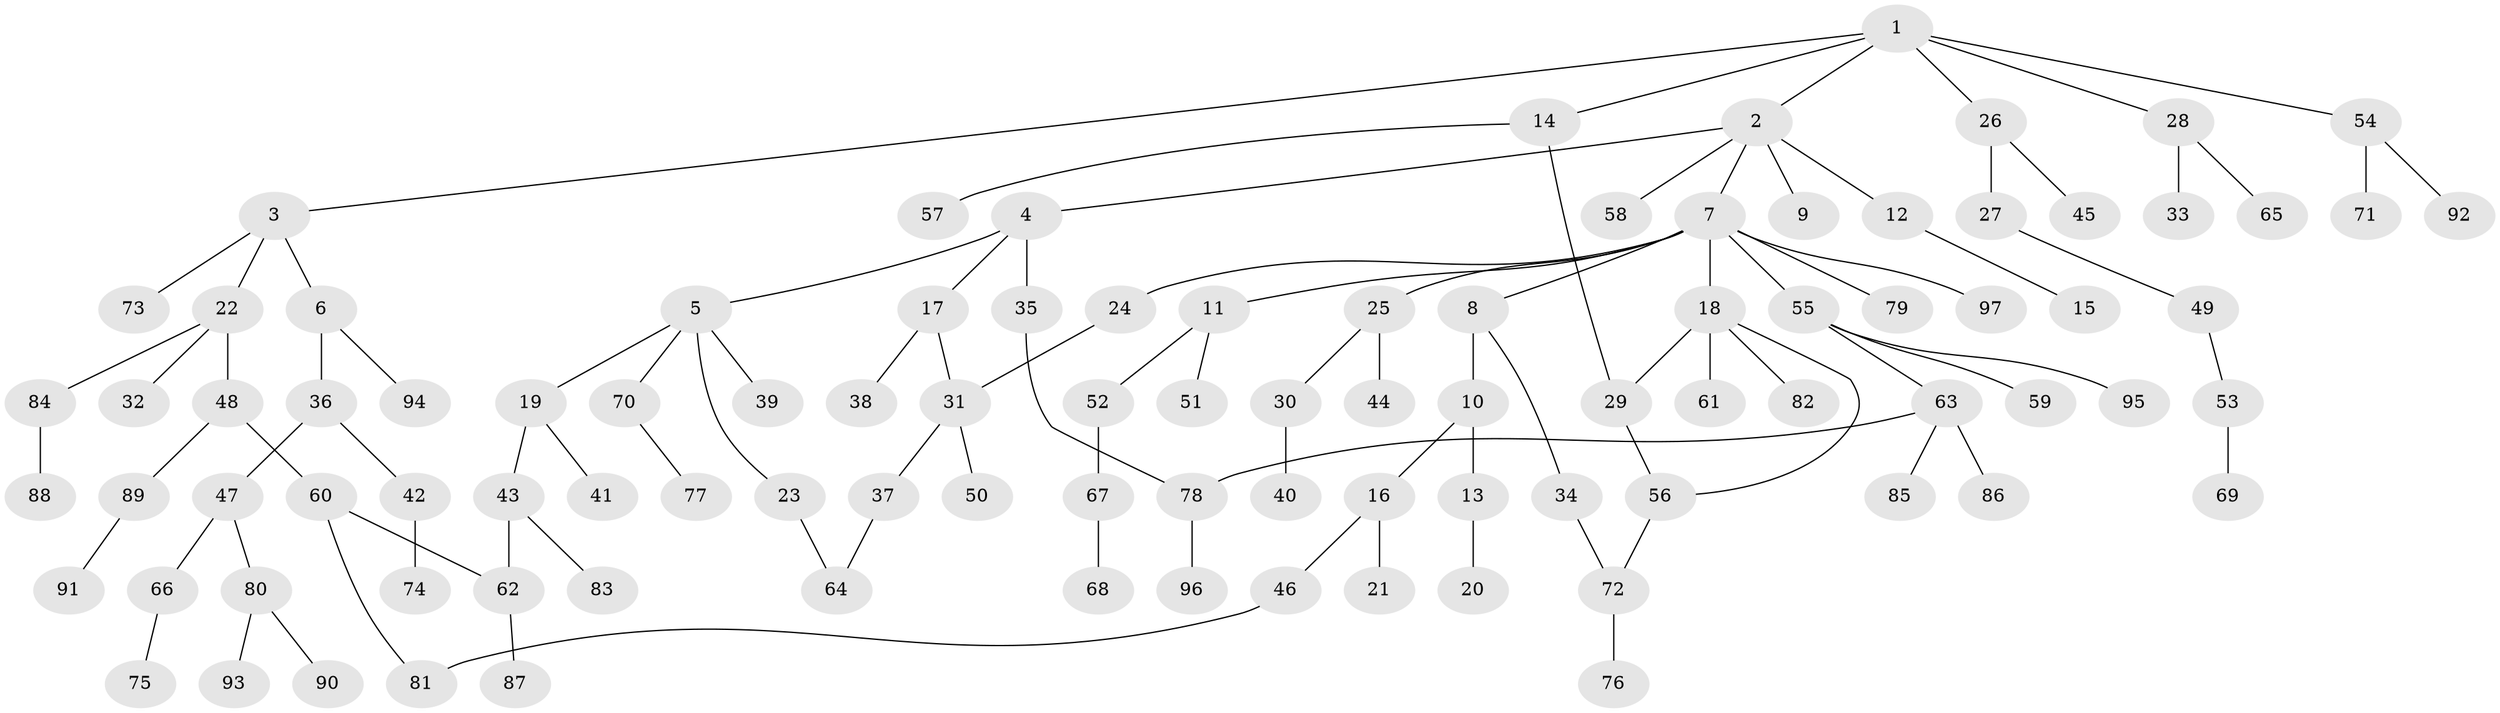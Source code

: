 // Generated by graph-tools (version 1.1) at 2025/49/03/09/25 03:49:22]
// undirected, 97 vertices, 104 edges
graph export_dot {
graph [start="1"]
  node [color=gray90,style=filled];
  1;
  2;
  3;
  4;
  5;
  6;
  7;
  8;
  9;
  10;
  11;
  12;
  13;
  14;
  15;
  16;
  17;
  18;
  19;
  20;
  21;
  22;
  23;
  24;
  25;
  26;
  27;
  28;
  29;
  30;
  31;
  32;
  33;
  34;
  35;
  36;
  37;
  38;
  39;
  40;
  41;
  42;
  43;
  44;
  45;
  46;
  47;
  48;
  49;
  50;
  51;
  52;
  53;
  54;
  55;
  56;
  57;
  58;
  59;
  60;
  61;
  62;
  63;
  64;
  65;
  66;
  67;
  68;
  69;
  70;
  71;
  72;
  73;
  74;
  75;
  76;
  77;
  78;
  79;
  80;
  81;
  82;
  83;
  84;
  85;
  86;
  87;
  88;
  89;
  90;
  91;
  92;
  93;
  94;
  95;
  96;
  97;
  1 -- 2;
  1 -- 3;
  1 -- 14;
  1 -- 26;
  1 -- 28;
  1 -- 54;
  2 -- 4;
  2 -- 7;
  2 -- 9;
  2 -- 12;
  2 -- 58;
  3 -- 6;
  3 -- 22;
  3 -- 73;
  4 -- 5;
  4 -- 17;
  4 -- 35;
  5 -- 19;
  5 -- 23;
  5 -- 39;
  5 -- 70;
  6 -- 36;
  6 -- 94;
  7 -- 8;
  7 -- 11;
  7 -- 18;
  7 -- 24;
  7 -- 25;
  7 -- 55;
  7 -- 79;
  7 -- 97;
  8 -- 10;
  8 -- 34;
  10 -- 13;
  10 -- 16;
  11 -- 51;
  11 -- 52;
  12 -- 15;
  13 -- 20;
  14 -- 29;
  14 -- 57;
  16 -- 21;
  16 -- 46;
  17 -- 31;
  17 -- 38;
  18 -- 56;
  18 -- 61;
  18 -- 82;
  18 -- 29;
  19 -- 41;
  19 -- 43;
  22 -- 32;
  22 -- 48;
  22 -- 84;
  23 -- 64;
  24 -- 31;
  25 -- 30;
  25 -- 44;
  26 -- 27;
  26 -- 45;
  27 -- 49;
  28 -- 33;
  28 -- 65;
  29 -- 56;
  30 -- 40;
  31 -- 37;
  31 -- 50;
  34 -- 72;
  35 -- 78;
  36 -- 42;
  36 -- 47;
  37 -- 64;
  42 -- 74;
  43 -- 83;
  43 -- 62;
  46 -- 81;
  47 -- 66;
  47 -- 80;
  48 -- 60;
  48 -- 89;
  49 -- 53;
  52 -- 67;
  53 -- 69;
  54 -- 71;
  54 -- 92;
  55 -- 59;
  55 -- 63;
  55 -- 95;
  56 -- 72;
  60 -- 62;
  60 -- 81;
  62 -- 87;
  63 -- 85;
  63 -- 86;
  63 -- 78;
  66 -- 75;
  67 -- 68;
  70 -- 77;
  72 -- 76;
  78 -- 96;
  80 -- 90;
  80 -- 93;
  84 -- 88;
  89 -- 91;
}

